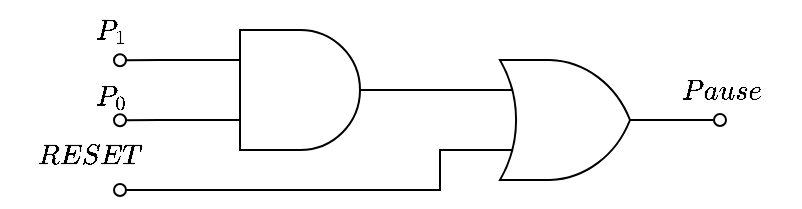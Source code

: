 <mxfile version="22.1.2" type="device">
  <diagram name="Page-1" id="WZHhWwJ0-XwW7t_8O0yg">
    <mxGraphModel dx="482" dy="280" grid="1" gridSize="10" guides="1" tooltips="1" connect="1" arrows="1" fold="1" page="1" pageScale="1" pageWidth="850" pageHeight="1100" math="1" shadow="0">
      <root>
        <mxCell id="0" />
        <mxCell id="1" parent="0" />
        <mxCell id="cTqHBYPlCums_SRUW2VV-4" style="edgeStyle=orthogonalEdgeStyle;rounded=0;orthogonalLoop=1;jettySize=auto;html=1;exitX=0;exitY=0.25;exitDx=0;exitDy=0;exitPerimeter=0;endArrow=oval;endFill=0;" edge="1" parent="1" source="cTqHBYPlCums_SRUW2VV-1">
          <mxGeometry relative="1" as="geometry">
            <mxPoint x="200" y="465.116" as="targetPoint" />
          </mxGeometry>
        </mxCell>
        <mxCell id="cTqHBYPlCums_SRUW2VV-5" style="edgeStyle=orthogonalEdgeStyle;rounded=0;orthogonalLoop=1;jettySize=auto;html=1;exitX=0;exitY=0.75;exitDx=0;exitDy=0;exitPerimeter=0;endArrow=oval;endFill=0;" edge="1" parent="1" source="cTqHBYPlCums_SRUW2VV-1">
          <mxGeometry relative="1" as="geometry">
            <mxPoint x="200" y="495.116" as="targetPoint" />
          </mxGeometry>
        </mxCell>
        <mxCell id="cTqHBYPlCums_SRUW2VV-1" value="" style="verticalLabelPosition=bottom;shadow=0;dashed=0;align=center;html=1;verticalAlign=top;shape=mxgraph.electrical.logic_gates.logic_gate;operation=and;" vertex="1" parent="1">
          <mxGeometry x="240" y="450" width="100" height="60" as="geometry" />
        </mxCell>
        <mxCell id="cTqHBYPlCums_SRUW2VV-6" style="edgeStyle=orthogonalEdgeStyle;rounded=0;orthogonalLoop=1;jettySize=auto;html=1;exitX=0;exitY=0.75;exitDx=0;exitDy=0;exitPerimeter=0;endArrow=oval;endFill=0;" edge="1" parent="1" source="cTqHBYPlCums_SRUW2VV-2">
          <mxGeometry relative="1" as="geometry">
            <mxPoint x="200" y="530" as="targetPoint" />
            <Array as="points">
              <mxPoint x="360" y="510" />
              <mxPoint x="360" y="530" />
            </Array>
          </mxGeometry>
        </mxCell>
        <mxCell id="cTqHBYPlCums_SRUW2VV-7" style="edgeStyle=orthogonalEdgeStyle;rounded=0;orthogonalLoop=1;jettySize=auto;html=1;exitX=1;exitY=0.5;exitDx=0;exitDy=0;exitPerimeter=0;endArrow=oval;endFill=0;" edge="1" parent="1" source="cTqHBYPlCums_SRUW2VV-2">
          <mxGeometry relative="1" as="geometry">
            <mxPoint x="500.0" y="495.116" as="targetPoint" />
          </mxGeometry>
        </mxCell>
        <mxCell id="cTqHBYPlCums_SRUW2VV-2" value="" style="verticalLabelPosition=bottom;shadow=0;dashed=0;align=center;html=1;verticalAlign=top;shape=mxgraph.electrical.logic_gates.logic_gate;operation=or;" vertex="1" parent="1">
          <mxGeometry x="375" y="465" width="100" height="60" as="geometry" />
        </mxCell>
        <mxCell id="cTqHBYPlCums_SRUW2VV-3" style="edgeStyle=orthogonalEdgeStyle;rounded=0;orthogonalLoop=1;jettySize=auto;html=1;exitX=1;exitY=0.5;exitDx=0;exitDy=0;exitPerimeter=0;entryX=0;entryY=0.25;entryDx=0;entryDy=0;entryPerimeter=0;endArrow=none;endFill=0;" edge="1" parent="1" source="cTqHBYPlCums_SRUW2VV-1" target="cTqHBYPlCums_SRUW2VV-2">
          <mxGeometry relative="1" as="geometry" />
        </mxCell>
        <mxCell id="cTqHBYPlCums_SRUW2VV-8" value="$$P_1$$" style="text;html=1;align=center;verticalAlign=middle;resizable=0;points=[];autosize=1;strokeColor=none;fillColor=none;" vertex="1" parent="1">
          <mxGeometry x="160" y="435" width="70" height="30" as="geometry" />
        </mxCell>
        <mxCell id="cTqHBYPlCums_SRUW2VV-9" value="$$P_0$$" style="text;html=1;align=center;verticalAlign=middle;resizable=0;points=[];autosize=1;strokeColor=none;fillColor=none;" vertex="1" parent="1">
          <mxGeometry x="160" y="468" width="70" height="30" as="geometry" />
        </mxCell>
        <mxCell id="cTqHBYPlCums_SRUW2VV-10" value="$$RESET$$" style="text;html=1;align=center;verticalAlign=middle;resizable=0;points=[];autosize=1;strokeColor=none;fillColor=none;" vertex="1" parent="1">
          <mxGeometry x="140" y="498" width="90" height="30" as="geometry" />
        </mxCell>
        <mxCell id="cTqHBYPlCums_SRUW2VV-11" value="$$Pause$$" style="text;html=1;align=center;verticalAlign=middle;resizable=0;points=[];autosize=1;strokeColor=none;fillColor=none;" vertex="1" parent="1">
          <mxGeometry x="460" y="465" width="80" height="30" as="geometry" />
        </mxCell>
      </root>
    </mxGraphModel>
  </diagram>
</mxfile>
